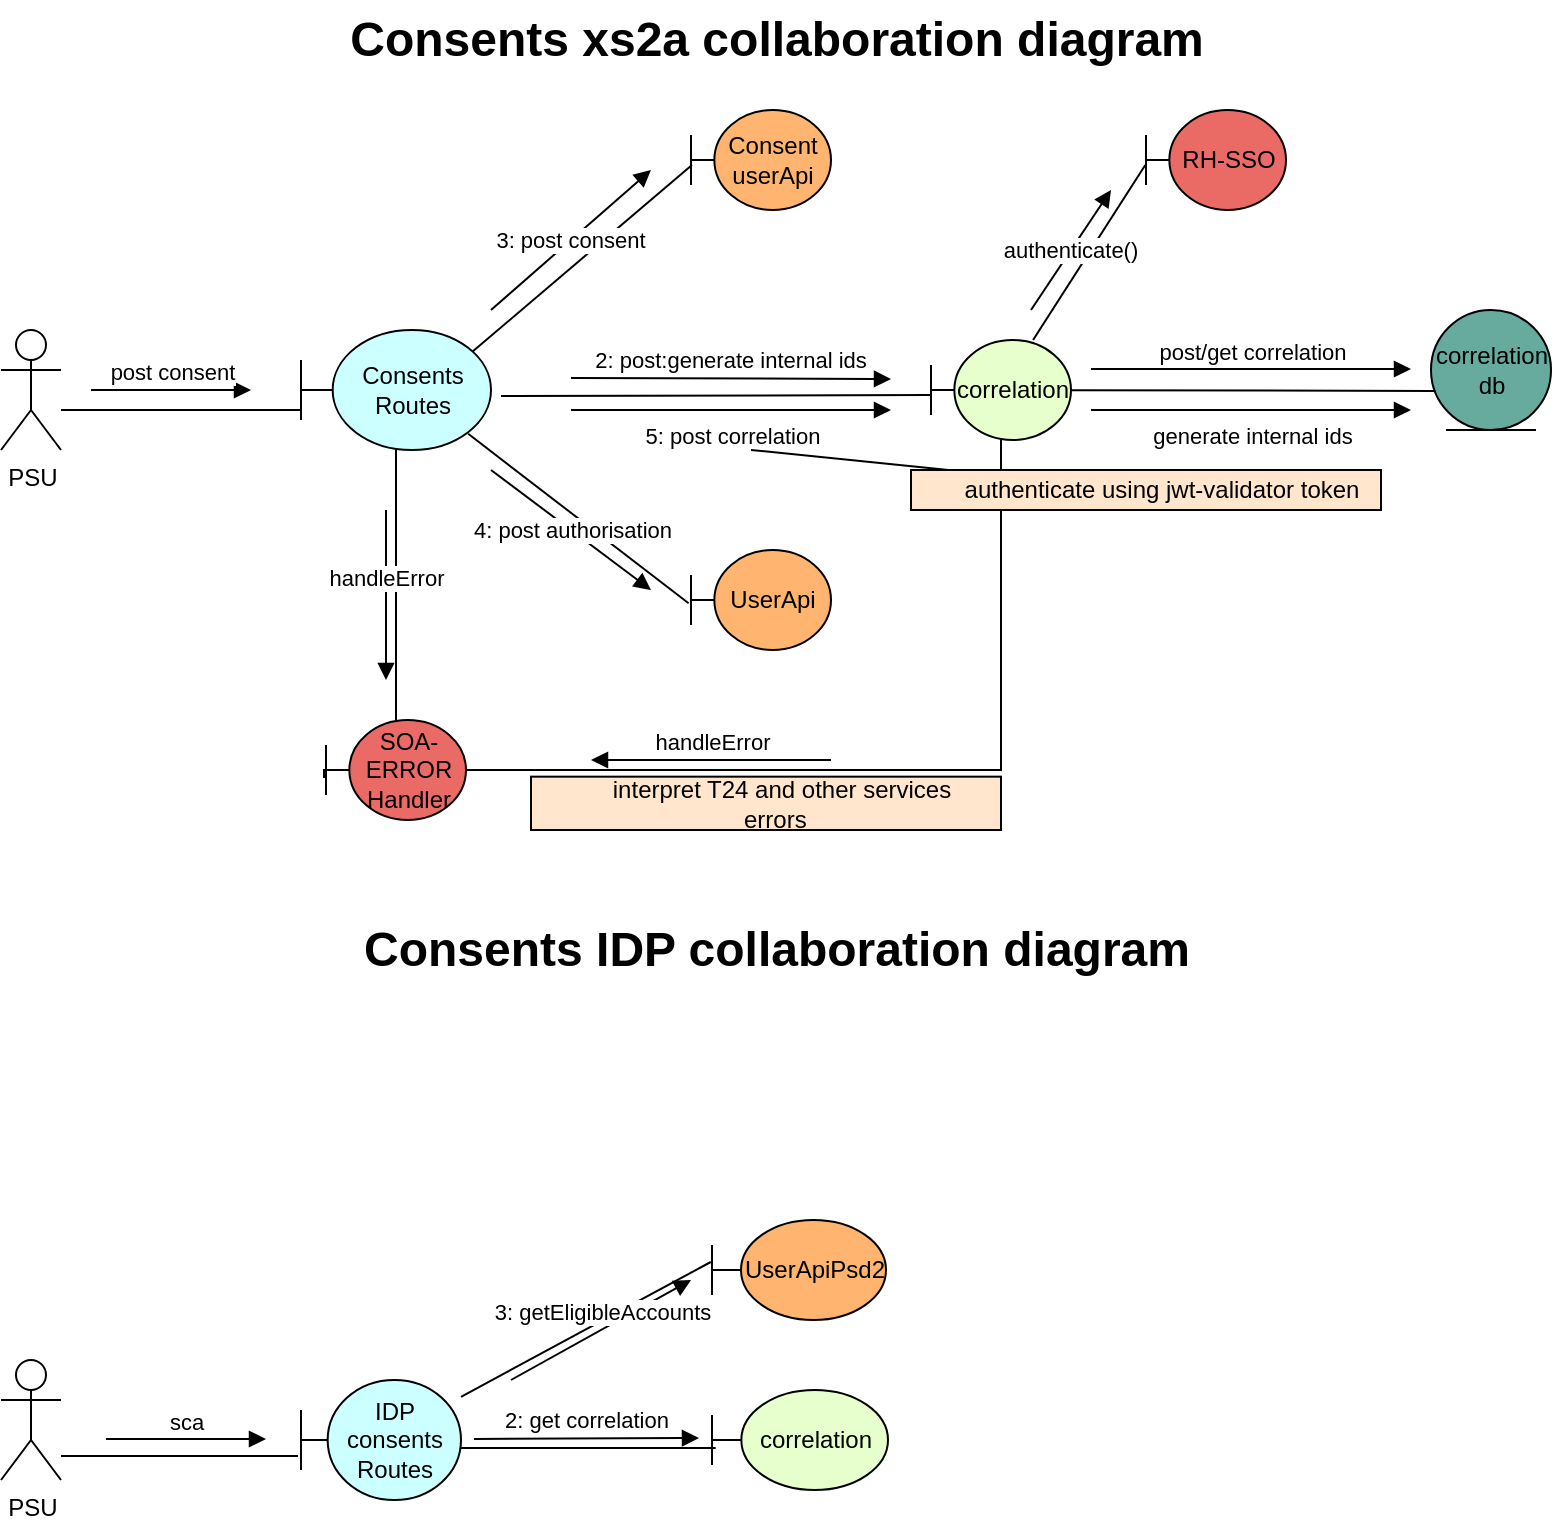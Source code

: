 <mxfile version="10.8.0" type="github"><diagram id="684sX0XfvXuVuNEk2pF1" name="Page-1"><mxGraphModel dx="1154" dy="774" grid="1" gridSize="10" guides="1" tooltips="1" connect="1" arrows="1" fold="1" page="1" pageScale="1" pageWidth="850" pageHeight="1100" math="0" shadow="0"><root><mxCell id="0"/><mxCell id="1" parent="0"/><mxCell id="zUb0gYZI1_zbsveK4TQf-42" style="edgeStyle=orthogonalEdgeStyle;rounded=0;orthogonalLoop=1;jettySize=auto;html=1;strokeColor=#000000;endArrow=none;endFill=0;" parent="1" source="zUb0gYZI1_zbsveK4TQf-1" target="zUb0gYZI1_zbsveK4TQf-31" edge="1"><mxGeometry relative="1" as="geometry"><Array as="points"><mxPoint x="132.5" y="215"/><mxPoint x="132.5" y="215"/></Array></mxGeometry></mxCell><mxCell id="zUb0gYZI1_zbsveK4TQf-1" value="PSU&lt;br&gt;" style="shape=umlActor;verticalLabelPosition=bottom;labelBackgroundColor=#ffffff;verticalAlign=top;html=1;outlineConnect=0;" parent="1" vertex="1"><mxGeometry x="37.5" y="175" width="30" height="60" as="geometry"/></mxCell><mxCell id="b8tYHW4TBAF62dfe1MEC-2" style="rounded=0;orthogonalLoop=1;jettySize=auto;html=1;exitX=0.897;exitY=0.188;exitDx=0;exitDy=0;exitPerimeter=0;endArrow=none;endFill=0;entryX=0.007;entryY=0.55;entryDx=0;entryDy=0;entryPerimeter=0;" parent="1" source="zUb0gYZI1_zbsveK4TQf-31" target="b8tYHW4TBAF62dfe1MEC-7" edge="1"><mxGeometry relative="1" as="geometry"><mxPoint x="384.757" y="89.386" as="targetPoint"/></mxGeometry></mxCell><mxCell id="b8tYHW4TBAF62dfe1MEC-10" style="edgeStyle=none;rounded=0;orthogonalLoop=1;jettySize=auto;html=1;entryX=-0.017;entryY=0.533;entryDx=0;entryDy=0;entryPerimeter=0;shadow=0;endArrow=none;endFill=0;strokeColor=#000000;exitX=0.88;exitY=0.865;exitDx=0;exitDy=0;exitPerimeter=0;" parent="1" source="zUb0gYZI1_zbsveK4TQf-31" target="b8tYHW4TBAF62dfe1MEC-9" edge="1"><mxGeometry relative="1" as="geometry"/></mxCell><mxCell id="b8tYHW4TBAF62dfe1MEC-13" style="edgeStyle=none;rounded=0;orthogonalLoop=1;jettySize=auto;html=1;entryX=-0.005;entryY=0.55;entryDx=0;entryDy=0;entryPerimeter=0;shadow=0;endArrow=none;endFill=0;strokeColor=#000000;" parent="1" target="b8tYHW4TBAF62dfe1MEC-12" edge="1"><mxGeometry relative="1" as="geometry"><mxPoint x="287.5" y="208" as="sourcePoint"/></mxGeometry></mxCell><mxCell id="7kEMaKD0HGbQx_u22iSO-6" style="edgeStyle=orthogonalEdgeStyle;rounded=0;orthogonalLoop=1;jettySize=auto;html=1;endArrow=none;endFill=0;" edge="1" parent="1" source="zUb0gYZI1_zbsveK4TQf-31" target="7kEMaKD0HGbQx_u22iSO-5"><mxGeometry relative="1" as="geometry"/></mxCell><mxCell id="zUb0gYZI1_zbsveK4TQf-31" value="Consents&lt;br&gt;Routes&lt;br&gt;" style="shape=umlBoundary;whiteSpace=wrap;html=1;fillColor=#CCFFFF;" parent="1" vertex="1"><mxGeometry x="187.5" y="175" width="95" height="60" as="geometry"/></mxCell><mxCell id="zUb0gYZI1_zbsveK4TQf-38" value="post consent&lt;br&gt;" style="html=1;verticalAlign=bottom;endArrow=block;" parent="1" edge="1"><mxGeometry width="80" relative="1" as="geometry"><mxPoint x="82.5" y="205" as="sourcePoint"/><mxPoint x="162.5" y="205" as="targetPoint"/></mxGeometry></mxCell><mxCell id="b8tYHW4TBAF62dfe1MEC-5" value="3: post consent&lt;br&gt;" style="verticalAlign=middle;endArrow=block;shadow=0;strokeColor=#000000;labelBorderColor=none;html=1;horizontal=1;fontStyle=0" parent="1" edge="1"><mxGeometry width="80" relative="1" as="geometry"><mxPoint x="282.5" y="165" as="sourcePoint"/><mxPoint x="362.5" y="95" as="targetPoint"/><mxPoint as="offset"/></mxGeometry></mxCell><mxCell id="b8tYHW4TBAF62dfe1MEC-7" value="Consent userApi&lt;br&gt;" style="shape=umlBoundary;whiteSpace=wrap;html=1;fillColor=#FFB570;" parent="1" vertex="1"><mxGeometry x="382.5" y="65" width="70" height="50" as="geometry"/></mxCell><mxCell id="b8tYHW4TBAF62dfe1MEC-9" value="UserApi&lt;br&gt;" style="shape=umlBoundary;whiteSpace=wrap;html=1;fillColor=#FFB570;" parent="1" vertex="1"><mxGeometry x="382.5" y="285" width="70" height="50" as="geometry"/></mxCell><mxCell id="b8tYHW4TBAF62dfe1MEC-11" value="4: post authorisation&lt;br&gt;" style="verticalAlign=middle;endArrow=block;shadow=0;strokeColor=#000000;labelBorderColor=none;html=1;horizontal=1;fontStyle=0" parent="1" edge="1"><mxGeometry width="80" relative="1" as="geometry"><mxPoint x="282.5" y="245" as="sourcePoint"/><mxPoint x="362.5" y="305" as="targetPoint"/><mxPoint as="offset"/></mxGeometry></mxCell><mxCell id="b8tYHW4TBAF62dfe1MEC-30" style="edgeStyle=none;rounded=0;orthogonalLoop=1;jettySize=auto;html=1;entryX=-0.005;entryY=0.55;entryDx=0;entryDy=0;entryPerimeter=0;shadow=0;endArrow=none;endFill=0;strokeColor=#000000;" parent="1" source="b8tYHW4TBAF62dfe1MEC-12" target="b8tYHW4TBAF62dfe1MEC-29" edge="1"><mxGeometry relative="1" as="geometry"/></mxCell><mxCell id="b8tYHW4TBAF62dfe1MEC-35" style="edgeStyle=none;rounded=0;orthogonalLoop=1;jettySize=auto;html=1;entryX=0.026;entryY=0.674;entryDx=0;entryDy=0;entryPerimeter=0;shadow=0;endArrow=none;endFill=0;strokeColor=#000000;" parent="1" source="b8tYHW4TBAF62dfe1MEC-12" target="b8tYHW4TBAF62dfe1MEC-32" edge="1"><mxGeometry relative="1" as="geometry"/></mxCell><mxCell id="7kEMaKD0HGbQx_u22iSO-7" style="edgeStyle=orthogonalEdgeStyle;rounded=0;orthogonalLoop=1;jettySize=auto;html=1;endArrow=none;endFill=0;entryX=-0.014;entryY=0.58;entryDx=0;entryDy=0;entryPerimeter=0;" edge="1" parent="1" source="b8tYHW4TBAF62dfe1MEC-12" target="7kEMaKD0HGbQx_u22iSO-5"><mxGeometry relative="1" as="geometry"><mxPoint x="330" y="395" as="targetPoint"/><Array as="points"><mxPoint x="538" y="395"/><mxPoint x="199" y="395"/></Array></mxGeometry></mxCell><mxCell id="b8tYHW4TBAF62dfe1MEC-12" value="correlation" style="shape=umlBoundary;whiteSpace=wrap;html=1;fillColor=#E6FFCC;" parent="1" vertex="1"><mxGeometry x="502.5" y="180" width="70" height="50" as="geometry"/></mxCell><mxCell id="b8tYHW4TBAF62dfe1MEC-14" value="5: post correlation&lt;br&gt;" style="html=1;verticalAlign=top;endArrow=block;" parent="1" edge="1"><mxGeometry width="80" relative="1" as="geometry"><mxPoint x="322.5" y="215" as="sourcePoint"/><mxPoint x="482.5" y="215" as="targetPoint"/></mxGeometry></mxCell><mxCell id="b8tYHW4TBAF62dfe1MEC-17" value="2: post:generate internal ids&lt;br&gt;" style="html=1;verticalAlign=bottom;endArrow=block;" parent="1" edge="1"><mxGeometry width="80" relative="1" as="geometry"><mxPoint x="322.5" y="199" as="sourcePoint"/><mxPoint x="482.5" y="199.5" as="targetPoint"/></mxGeometry></mxCell><mxCell id="b8tYHW4TBAF62dfe1MEC-22" value="" style="group" parent="1" vertex="1" connectable="0"><mxGeometry x="492.5" y="235" width="235" height="60" as="geometry"/></mxCell><mxCell id="b8tYHW4TBAF62dfe1MEC-23" value="" style="group" parent="b8tYHW4TBAF62dfe1MEC-22" vertex="1" connectable="0"><mxGeometry width="235" height="60" as="geometry"/></mxCell><mxCell id="b8tYHW4TBAF62dfe1MEC-18" value="" style="rounded=0;whiteSpace=wrap;html=1;fillColor=#FFE6CC;" parent="b8tYHW4TBAF62dfe1MEC-23" vertex="1"><mxGeometry y="10" width="235" height="20" as="geometry"/></mxCell><mxCell id="b8tYHW4TBAF62dfe1MEC-20" value="authenticate using jwt-validator token" style="text;html=1;strokeColor=none;fillColor=none;align=center;verticalAlign=middle;whiteSpace=wrap;rounded=0;" parent="b8tYHW4TBAF62dfe1MEC-23" vertex="1"><mxGeometry x="20" y="10" width="210" height="20" as="geometry"/></mxCell><mxCell id="b8tYHW4TBAF62dfe1MEC-28" style="edgeStyle=none;rounded=0;orthogonalLoop=1;jettySize=auto;html=1;shadow=0;endArrow=none;endFill=0;strokeColor=#000000;" parent="1" source="b8tYHW4TBAF62dfe1MEC-18" edge="1"><mxGeometry relative="1" as="geometry"><mxPoint x="412.5" y="235" as="targetPoint"/></mxGeometry></mxCell><mxCell id="b8tYHW4TBAF62dfe1MEC-29" value="RH-SSO" style="shape=umlBoundary;whiteSpace=wrap;html=1;fillColor=#EA6B66;" parent="1" vertex="1"><mxGeometry x="610" y="65" width="70" height="50" as="geometry"/></mxCell><mxCell id="b8tYHW4TBAF62dfe1MEC-31" value="authenticate()&lt;br&gt;" style="verticalAlign=middle;endArrow=block;shadow=0;strokeColor=#000000;labelBorderColor=none;html=1;horizontal=1;fontStyle=0" parent="1" edge="1"><mxGeometry width="80" relative="1" as="geometry"><mxPoint x="552.5" y="165" as="sourcePoint"/><mxPoint x="592.5" y="105" as="targetPoint"/><mxPoint as="offset"/></mxGeometry></mxCell><mxCell id="b8tYHW4TBAF62dfe1MEC-32" value="correlation&lt;br&gt;db&lt;br&gt;" style="ellipse;shape=umlEntity;whiteSpace=wrap;html=1;fillColor=#67AB9F;" parent="1" vertex="1"><mxGeometry x="752.5" y="165" width="60" height="60" as="geometry"/></mxCell><mxCell id="b8tYHW4TBAF62dfe1MEC-36" value="generate internal ids&lt;br&gt;" style="html=1;verticalAlign=top;endArrow=block;" parent="1" edge="1"><mxGeometry width="80" relative="1" as="geometry"><mxPoint x="582.5" y="215" as="sourcePoint"/><mxPoint x="742.5" y="215" as="targetPoint"/></mxGeometry></mxCell><mxCell id="b8tYHW4TBAF62dfe1MEC-37" value="post/get correlation&lt;br&gt;" style="html=1;verticalAlign=bottom;endArrow=block;" parent="1" edge="1"><mxGeometry width="80" relative="1" as="geometry"><mxPoint x="582.5" y="194.5" as="sourcePoint"/><mxPoint x="742.5" y="194.5" as="targetPoint"/></mxGeometry></mxCell><mxCell id="b8tYHW4TBAF62dfe1MEC-38" value="Consents xs2a collaboration diagram" style="text;strokeColor=none;fillColor=none;html=1;fontSize=24;fontStyle=1;verticalAlign=middle;align=center;" parent="1" vertex="1"><mxGeometry x="375" y="10" width="100" height="40" as="geometry"/></mxCell><mxCell id="7kEMaKD0HGbQx_u22iSO-3" value="Consents IDP collaboration diagram" style="text;strokeColor=none;fillColor=none;html=1;fontSize=24;fontStyle=1;verticalAlign=middle;align=center;" vertex="1" parent="1"><mxGeometry x="375" y="465" width="100" height="40" as="geometry"/></mxCell><mxCell id="7kEMaKD0HGbQx_u22iSO-5" value="SOA-ERROR&lt;br&gt;Handler&lt;br&gt;" style="shape=umlBoundary;whiteSpace=wrap;html=1;fillColor=#EA6B66;" vertex="1" parent="1"><mxGeometry x="200" y="370" width="70" height="50" as="geometry"/></mxCell><mxCell id="7kEMaKD0HGbQx_u22iSO-8" value="handleError" style="html=1;verticalAlign=bottom;endArrow=block;" edge="1" parent="1"><mxGeometry width="80" relative="1" as="geometry"><mxPoint x="452.5" y="390" as="sourcePoint"/><mxPoint x="332.5" y="390" as="targetPoint"/></mxGeometry></mxCell><mxCell id="7kEMaKD0HGbQx_u22iSO-9" value="handleError" style="html=1;verticalAlign=bottom;endArrow=block;" edge="1" parent="1"><mxGeometry width="80" relative="1" as="geometry"><mxPoint x="230" y="265" as="sourcePoint"/><mxPoint x="230" y="350" as="targetPoint"/></mxGeometry></mxCell><mxCell id="7kEMaKD0HGbQx_u22iSO-10" value="" style="group" vertex="1" connectable="0" parent="1"><mxGeometry x="302.5" y="385" width="235" height="90" as="geometry"/></mxCell><mxCell id="7kEMaKD0HGbQx_u22iSO-11" value="" style="group" vertex="1" connectable="0" parent="7kEMaKD0HGbQx_u22iSO-10"><mxGeometry width="235" height="80" as="geometry"/></mxCell><mxCell id="7kEMaKD0HGbQx_u22iSO-12" value="" style="rounded=0;whiteSpace=wrap;html=1;fillColor=#FFE6CC;" vertex="1" parent="7kEMaKD0HGbQx_u22iSO-11"><mxGeometry y="13.333" width="235" height="26.667" as="geometry"/></mxCell><mxCell id="7kEMaKD0HGbQx_u22iSO-13" value="interpret T24 and other services errors&amp;nbsp;&amp;nbsp;" style="text;html=1;strokeColor=none;fillColor=none;align=center;verticalAlign=middle;whiteSpace=wrap;rounded=0;" vertex="1" parent="7kEMaKD0HGbQx_u22iSO-11"><mxGeometry x="20" y="13.333" width="210" height="26.667" as="geometry"/></mxCell><mxCell id="7kEMaKD0HGbQx_u22iSO-21" style="edgeStyle=orthogonalEdgeStyle;rounded=0;orthogonalLoop=1;jettySize=auto;html=1;entryX=-0.019;entryY=0.633;entryDx=0;entryDy=0;entryPerimeter=0;endArrow=none;endFill=0;" edge="1" parent="1" source="7kEMaKD0HGbQx_u22iSO-15" target="7kEMaKD0HGbQx_u22iSO-16"><mxGeometry relative="1" as="geometry"><Array as="points"><mxPoint x="100" y="738"/><mxPoint x="100" y="738"/></Array></mxGeometry></mxCell><mxCell id="7kEMaKD0HGbQx_u22iSO-15" value="PSU&lt;br&gt;" style="shape=umlActor;verticalLabelPosition=bottom;labelBackgroundColor=#ffffff;verticalAlign=top;html=1;outlineConnect=0;" vertex="1" parent="1"><mxGeometry x="37.5" y="690" width="30" height="60" as="geometry"/></mxCell><mxCell id="7kEMaKD0HGbQx_u22iSO-25" style="edgeStyle=orthogonalEdgeStyle;rounded=0;orthogonalLoop=1;jettySize=auto;html=1;entryX=0.021;entryY=0.58;entryDx=0;entryDy=0;entryPerimeter=0;endArrow=none;endFill=0;" edge="1" parent="1" source="7kEMaKD0HGbQx_u22iSO-16" target="7kEMaKD0HGbQx_u22iSO-24"><mxGeometry relative="1" as="geometry"><Array as="points"><mxPoint x="300" y="734"/><mxPoint x="300" y="734"/></Array></mxGeometry></mxCell><mxCell id="7kEMaKD0HGbQx_u22iSO-28" style="rounded=0;orthogonalLoop=1;jettySize=auto;html=1;entryX=-0.007;entryY=0.42;entryDx=0;entryDy=0;entryPerimeter=0;endArrow=none;endFill=0;" edge="1" parent="1" source="7kEMaKD0HGbQx_u22iSO-16" target="7kEMaKD0HGbQx_u22iSO-27"><mxGeometry relative="1" as="geometry"/></mxCell><mxCell id="7kEMaKD0HGbQx_u22iSO-16" value="IDP consents Routes" style="shape=umlBoundary;whiteSpace=wrap;html=1;fillColor=#CCFFFF;" vertex="1" parent="1"><mxGeometry x="187.5" y="700" width="80" height="60" as="geometry"/></mxCell><mxCell id="7kEMaKD0HGbQx_u22iSO-23" value="sca&lt;br&gt;" style="html=1;verticalAlign=bottom;endArrow=block;" edge="1" parent="1"><mxGeometry width="80" relative="1" as="geometry"><mxPoint x="90" y="729.5" as="sourcePoint"/><mxPoint x="170" y="729.5" as="targetPoint"/></mxGeometry></mxCell><mxCell id="7kEMaKD0HGbQx_u22iSO-24" value="correlation" style="shape=umlBoundary;whiteSpace=wrap;html=1;fillColor=#E6FFCC;" vertex="1" parent="1"><mxGeometry x="393" y="705" width="88" height="50" as="geometry"/></mxCell><mxCell id="7kEMaKD0HGbQx_u22iSO-26" value="2: get correlation&lt;br&gt;" style="html=1;verticalAlign=bottom;endArrow=block;" edge="1" parent="1"><mxGeometry width="80" relative="1" as="geometry"><mxPoint x="274" y="729.5" as="sourcePoint"/><mxPoint x="386.5" y="729" as="targetPoint"/></mxGeometry></mxCell><mxCell id="7kEMaKD0HGbQx_u22iSO-27" value="UserApiPsd2&lt;br&gt;" style="shape=umlBoundary;whiteSpace=wrap;html=1;fillColor=#FFB570;" vertex="1" parent="1"><mxGeometry x="393" y="620" width="87" height="50" as="geometry"/></mxCell><mxCell id="7kEMaKD0HGbQx_u22iSO-29" value="3: getEligibleAccounts" style="html=1;verticalAlign=bottom;endArrow=block;" edge="1" parent="1"><mxGeometry width="80" relative="1" as="geometry"><mxPoint x="292.5" y="700" as="sourcePoint"/><mxPoint x="382.5" y="650" as="targetPoint"/></mxGeometry></mxCell></root></mxGraphModel></diagram></mxfile>